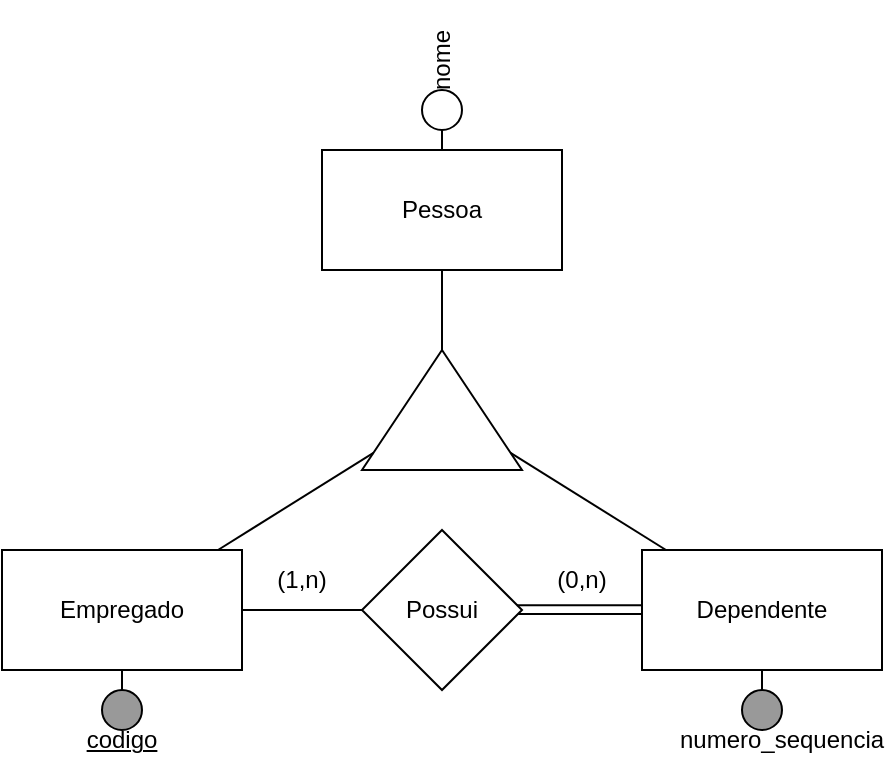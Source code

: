 <mxfile version="17.4.6" type="github">
  <diagram id="Sgw0iDoT6AuvSw-Sp8IE" name="Page-1">
    <mxGraphModel dx="782" dy="680" grid="1" gridSize="10" guides="1" tooltips="1" connect="1" arrows="1" fold="1" page="1" pageScale="1" pageWidth="827" pageHeight="1169" math="0" shadow="0">
      <root>
        <mxCell id="0" />
        <mxCell id="1" parent="0" />
        <mxCell id="p7iKzUHPkBEzGpdbl421-1" value="Pessoa" style="rounded=0;whiteSpace=wrap;html=1;" vertex="1" parent="1">
          <mxGeometry x="200" y="110" width="120" height="60" as="geometry" />
        </mxCell>
        <mxCell id="p7iKzUHPkBEzGpdbl421-2" value="" style="ellipse;whiteSpace=wrap;html=1;aspect=fixed;" vertex="1" parent="1">
          <mxGeometry x="250" y="80" width="20" height="20" as="geometry" />
        </mxCell>
        <mxCell id="p7iKzUHPkBEzGpdbl421-3" value="" style="endArrow=none;html=1;rounded=0;" edge="1" parent="1" source="p7iKzUHPkBEzGpdbl421-2" target="p7iKzUHPkBEzGpdbl421-1">
          <mxGeometry width="50" height="50" relative="1" as="geometry">
            <mxPoint x="380" y="380" as="sourcePoint" />
            <mxPoint x="430" y="330" as="targetPoint" />
          </mxGeometry>
        </mxCell>
        <mxCell id="p7iKzUHPkBEzGpdbl421-4" value="nome" style="text;html=1;strokeColor=none;fillColor=none;align=center;verticalAlign=middle;whiteSpace=wrap;rounded=0;rotation=270;" vertex="1" parent="1">
          <mxGeometry x="230" y="50" width="60" height="30" as="geometry" />
        </mxCell>
        <mxCell id="p7iKzUHPkBEzGpdbl421-5" value="" style="triangle;whiteSpace=wrap;html=1;direction=north;" vertex="1" parent="1">
          <mxGeometry x="220" y="210" width="80" height="60" as="geometry" />
        </mxCell>
        <mxCell id="p7iKzUHPkBEzGpdbl421-6" value="" style="endArrow=none;html=1;rounded=0;" edge="1" parent="1" source="p7iKzUHPkBEzGpdbl421-5" target="p7iKzUHPkBEzGpdbl421-1">
          <mxGeometry width="50" height="50" relative="1" as="geometry">
            <mxPoint x="380" y="260" as="sourcePoint" />
            <mxPoint x="430" y="210" as="targetPoint" />
          </mxGeometry>
        </mxCell>
        <mxCell id="p7iKzUHPkBEzGpdbl421-7" value="Empregado" style="rounded=0;whiteSpace=wrap;html=1;" vertex="1" parent="1">
          <mxGeometry x="40" y="310" width="120" height="60" as="geometry" />
        </mxCell>
        <mxCell id="p7iKzUHPkBEzGpdbl421-8" value="Dependente" style="rounded=0;whiteSpace=wrap;html=1;" vertex="1" parent="1">
          <mxGeometry x="360" y="310" width="120" height="60" as="geometry" />
        </mxCell>
        <mxCell id="p7iKzUHPkBEzGpdbl421-9" value="" style="endArrow=none;html=1;rounded=0;" edge="1" parent="1" source="p7iKzUHPkBEzGpdbl421-8" target="p7iKzUHPkBEzGpdbl421-5">
          <mxGeometry width="50" height="50" relative="1" as="geometry">
            <mxPoint x="380" y="320" as="sourcePoint" />
            <mxPoint x="430" y="270" as="targetPoint" />
          </mxGeometry>
        </mxCell>
        <mxCell id="p7iKzUHPkBEzGpdbl421-10" value="" style="endArrow=none;html=1;rounded=0;" edge="1" parent="1" source="p7iKzUHPkBEzGpdbl421-7" target="p7iKzUHPkBEzGpdbl421-5">
          <mxGeometry width="50" height="50" relative="1" as="geometry">
            <mxPoint x="326" y="320" as="sourcePoint" />
            <mxPoint x="294" y="280" as="targetPoint" />
          </mxGeometry>
        </mxCell>
        <mxCell id="p7iKzUHPkBEzGpdbl421-11" value="Possui" style="rhombus;whiteSpace=wrap;html=1;" vertex="1" parent="1">
          <mxGeometry x="220" y="300" width="80" height="80" as="geometry" />
        </mxCell>
        <mxCell id="p7iKzUHPkBEzGpdbl421-12" value="" style="endArrow=none;html=1;rounded=0;entryX=0.968;entryY=0.47;entryDx=0;entryDy=0;entryPerimeter=0;exitX=-0.001;exitY=0.46;exitDx=0;exitDy=0;exitPerimeter=0;" edge="1" parent="1" source="p7iKzUHPkBEzGpdbl421-8" target="p7iKzUHPkBEzGpdbl421-11">
          <mxGeometry width="50" height="50" relative="1" as="geometry">
            <mxPoint x="380" y="320" as="sourcePoint" />
            <mxPoint x="430" y="270" as="targetPoint" />
          </mxGeometry>
        </mxCell>
        <mxCell id="p7iKzUHPkBEzGpdbl421-13" value="" style="endArrow=none;html=1;rounded=0;" edge="1" parent="1" source="p7iKzUHPkBEzGpdbl421-11" target="p7iKzUHPkBEzGpdbl421-7">
          <mxGeometry width="50" height="50" relative="1" as="geometry">
            <mxPoint x="370" y="350" as="sourcePoint" />
            <mxPoint x="310" y="350" as="targetPoint" />
          </mxGeometry>
        </mxCell>
        <mxCell id="p7iKzUHPkBEzGpdbl421-14" value="" style="endArrow=none;html=1;rounded=0;entryX=0.976;entryY=0.525;entryDx=0;entryDy=0;entryPerimeter=0;" edge="1" parent="1" target="p7iKzUHPkBEzGpdbl421-11">
          <mxGeometry width="50" height="50" relative="1" as="geometry">
            <mxPoint x="360" y="342" as="sourcePoint" />
            <mxPoint x="297.56" y="339.93" as="targetPoint" />
          </mxGeometry>
        </mxCell>
        <mxCell id="p7iKzUHPkBEzGpdbl421-15" value="(1,n)" style="text;html=1;strokeColor=none;fillColor=none;align=center;verticalAlign=middle;whiteSpace=wrap;rounded=0;" vertex="1" parent="1">
          <mxGeometry x="160" y="310" width="60" height="30" as="geometry" />
        </mxCell>
        <mxCell id="p7iKzUHPkBEzGpdbl421-16" value="(0,n)" style="text;html=1;strokeColor=none;fillColor=none;align=center;verticalAlign=middle;whiteSpace=wrap;rounded=0;" vertex="1" parent="1">
          <mxGeometry x="300" y="310" width="60" height="30" as="geometry" />
        </mxCell>
        <mxCell id="p7iKzUHPkBEzGpdbl421-18" value="" style="ellipse;whiteSpace=wrap;html=1;aspect=fixed;fillColor=#999999;" vertex="1" parent="1">
          <mxGeometry x="90" y="380" width="20" height="20" as="geometry" />
        </mxCell>
        <mxCell id="p7iKzUHPkBEzGpdbl421-19" value="" style="ellipse;whiteSpace=wrap;html=1;aspect=fixed;fillColor=#999999;" vertex="1" parent="1">
          <mxGeometry x="410" y="380" width="20" height="20" as="geometry" />
        </mxCell>
        <mxCell id="p7iKzUHPkBEzGpdbl421-20" value="&lt;u&gt;codigo&lt;/u&gt;" style="text;html=1;strokeColor=none;fillColor=none;align=center;verticalAlign=middle;whiteSpace=wrap;rounded=0;rotation=0;" vertex="1" parent="1">
          <mxGeometry x="70" y="390" width="60" height="30" as="geometry" />
        </mxCell>
        <mxCell id="p7iKzUHPkBEzGpdbl421-21" value="numero_sequencia" style="text;html=1;strokeColor=none;fillColor=none;align=center;verticalAlign=middle;whiteSpace=wrap;rounded=0;rotation=0;" vertex="1" parent="1">
          <mxGeometry x="400" y="390" width="60" height="30" as="geometry" />
        </mxCell>
        <mxCell id="p7iKzUHPkBEzGpdbl421-22" value="" style="endArrow=none;html=1;rounded=0;" edge="1" parent="1" source="p7iKzUHPkBEzGpdbl421-18" target="p7iKzUHPkBEzGpdbl421-7">
          <mxGeometry width="50" height="50" relative="1" as="geometry">
            <mxPoint x="190" y="350" as="sourcePoint" />
            <mxPoint x="240" y="300" as="targetPoint" />
          </mxGeometry>
        </mxCell>
        <mxCell id="p7iKzUHPkBEzGpdbl421-23" value="" style="endArrow=none;html=1;rounded=0;" edge="1" parent="1" source="p7iKzUHPkBEzGpdbl421-19" target="p7iKzUHPkBEzGpdbl421-8">
          <mxGeometry width="50" height="50" relative="1" as="geometry">
            <mxPoint x="110" y="390" as="sourcePoint" />
            <mxPoint x="110" y="380" as="targetPoint" />
          </mxGeometry>
        </mxCell>
      </root>
    </mxGraphModel>
  </diagram>
</mxfile>

